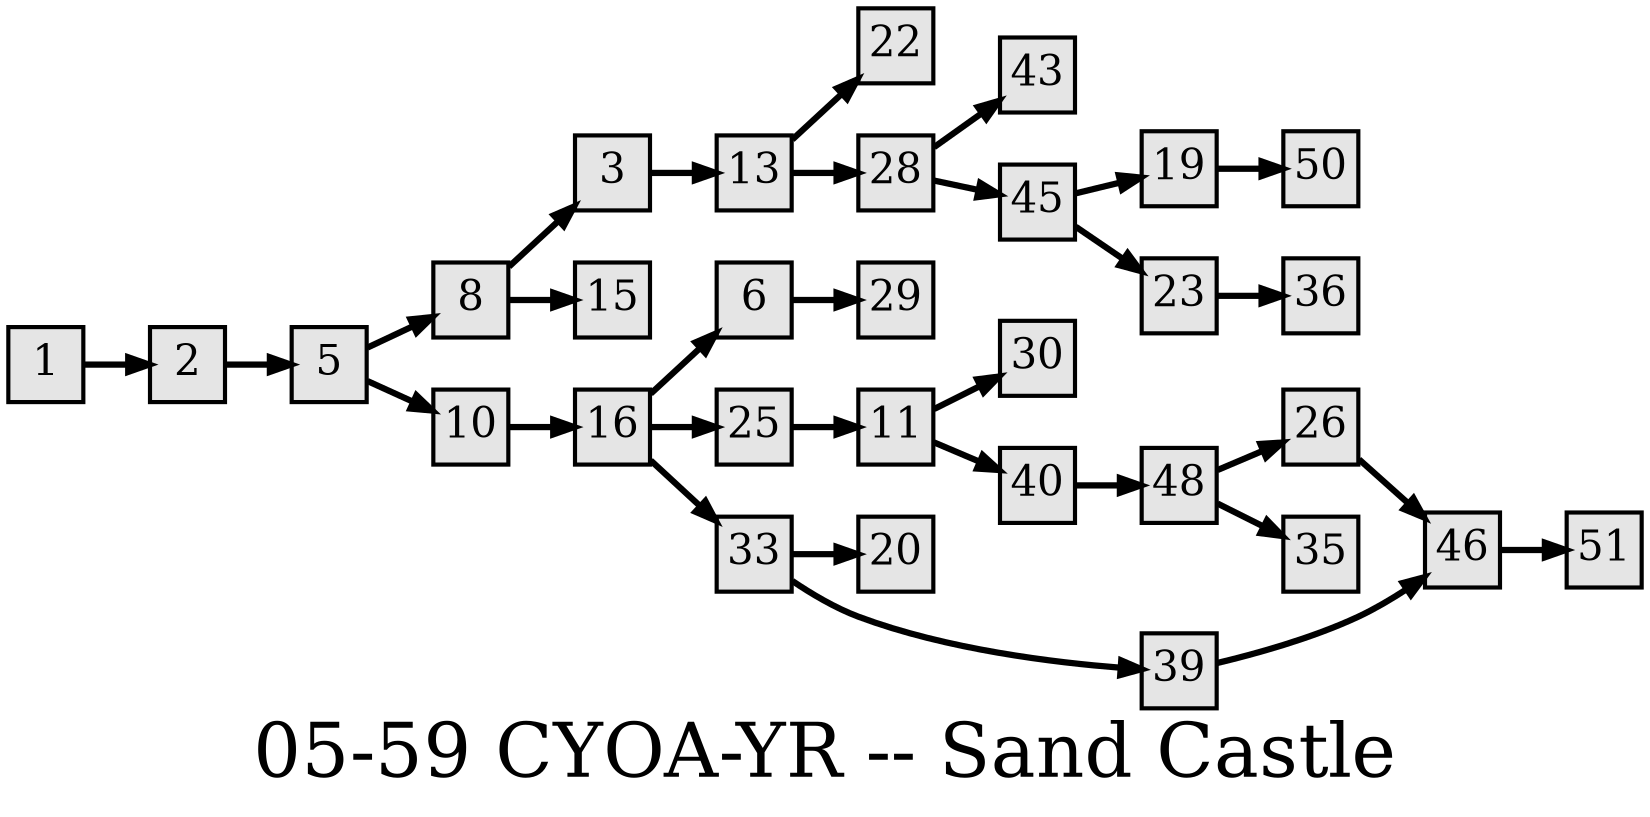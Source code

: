 digraph g{
  graph [ label="05-59 CYOA-YR -- Sand Castle" rankdir=LR, ordering=out, fontsize=36, nodesep="0.35", ranksep="0.45"];
  node  [shape=rect, penwidth=2, fontsize=20, style=filled, fillcolor=grey90, margin="0,0", labelfloat=true, regular=true, fixedsize=true];
  edge  [labelfloat=true, penwidth=3, fontsize=12];

  1 -> 2;
  2 -> 5;
  3 -> 13;
  5 -> 8;
  5 -> 10;
  6 -> 29;
  8 -> 3;
  8 -> 15;
  10 -> 16;
  11 -> 30;
  11 -> 40;
  13 -> 22;
  13 -> 28;
  16 -> 6;
  16 -> 25;
  16 -> 33;
  19 -> 50;
  23 -> 36;
  25 -> 11;
  26 -> 46;
  28 -> 43;
  28 -> 45;
  33 -> 20;
  33 -> 39;
  39 -> 46;
  40 -> 48;
  45 -> 19;
  45 -> 23;
  46 -> 51;
  48 -> 26;
  48 -> 35;
}

